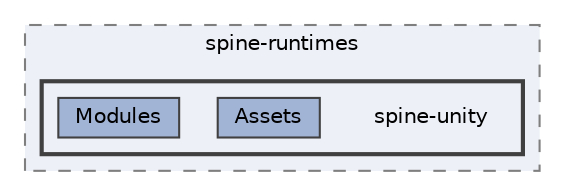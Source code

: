 digraph "external/spine-runtimes/spine-unity"
{
 // LATEX_PDF_SIZE
  bgcolor="transparent";
  edge [fontname=Helvetica,fontsize=10,labelfontname=Helvetica,labelfontsize=10];
  node [fontname=Helvetica,fontsize=10,shape=box,height=0.2,width=0.4];
  compound=true
  subgraph clusterdir_94c52e4671823048607ba4e9620d2ef0 {
    graph [ bgcolor="#edf0f7", pencolor="grey50", label="spine-runtimes", fontname=Helvetica,fontsize=10 style="filled,dashed", URL="dir_94c52e4671823048607ba4e9620d2ef0.html",tooltip=""]
  subgraph clusterdir_a1f2ad573ba74901752e5749b2556683 {
    graph [ bgcolor="#edf0f7", pencolor="grey25", label="", fontname=Helvetica,fontsize=10 style="filled,bold", URL="dir_a1f2ad573ba74901752e5749b2556683.html",tooltip=""]
    dir_a1f2ad573ba74901752e5749b2556683 [shape=plaintext, label="spine-unity"];
  dir_9e8ae169cd0bc0488b9ec4d2aa48b5f5 [label="Assets", fillcolor="#a2b4d6", color="grey25", style="filled", URL="dir_9e8ae169cd0bc0488b9ec4d2aa48b5f5.html",tooltip=""];
  dir_b5ddb135aaeb8f677ad1cfcd131ced50 [label="Modules", fillcolor="#a2b4d6", color="grey25", style="filled", URL="dir_b5ddb135aaeb8f677ad1cfcd131ced50.html",tooltip=""];
  }
  }
}
